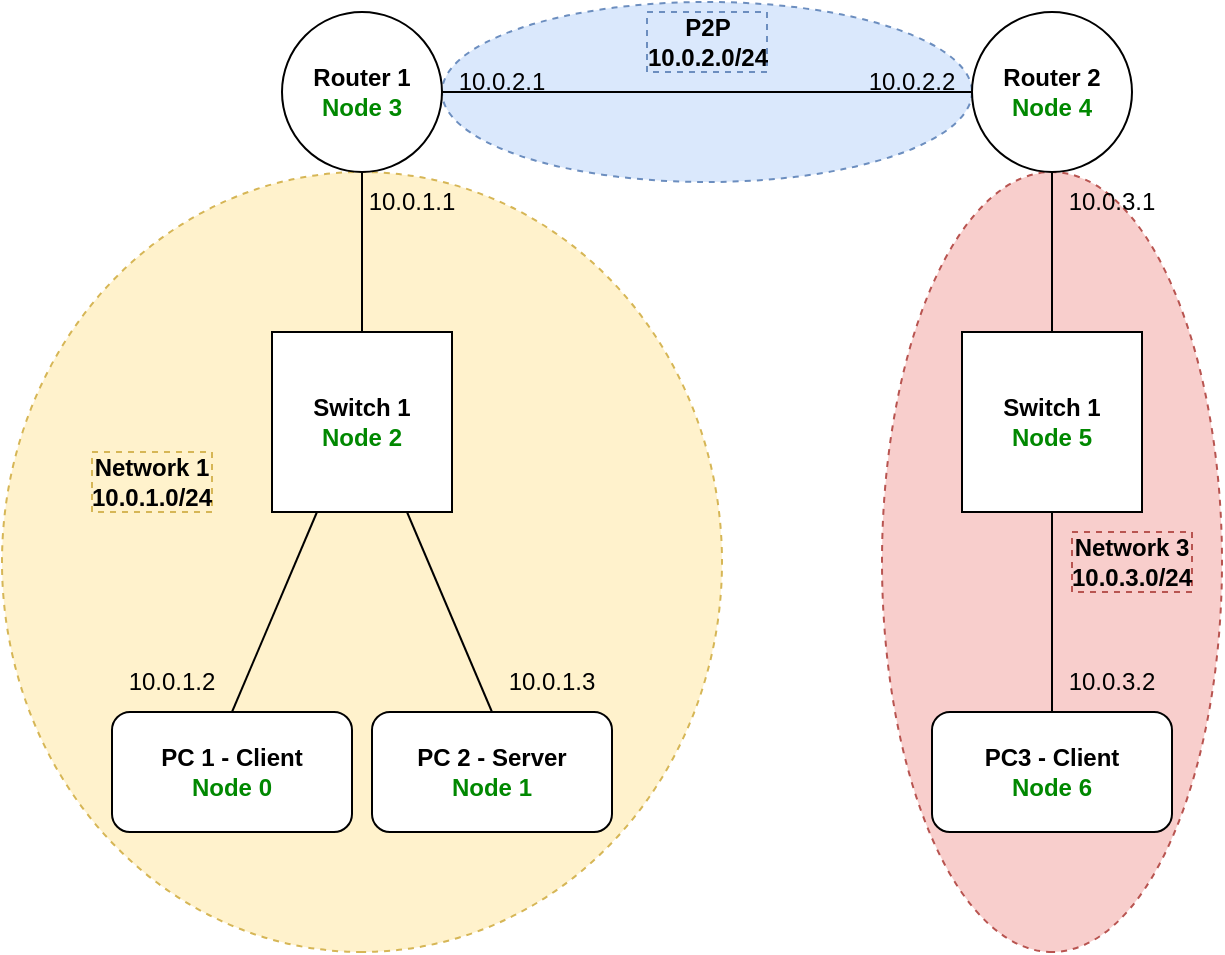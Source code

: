 <mxfile version="26.1.1">
  <diagram name="Page-1" id="Hv5dG85DTdpL7ibihWw3">
    <mxGraphModel dx="1010" dy="587" grid="1" gridSize="10" guides="1" tooltips="1" connect="1" arrows="1" fold="1" page="1" pageScale="1" pageWidth="850" pageHeight="1100" math="0" shadow="0">
      <root>
        <mxCell id="0" />
        <mxCell id="1" parent="0" />
        <mxCell id="srvxrOHvQ5lq2VC3O4od-21" value="" style="ellipse;whiteSpace=wrap;html=1;fillColor=#dae8fc;strokeColor=#6c8ebf;dashed=1;" vertex="1" parent="1">
          <mxGeometry x="275" y="105" width="265" height="90" as="geometry" />
        </mxCell>
        <mxCell id="srvxrOHvQ5lq2VC3O4od-18" value="" style="ellipse;whiteSpace=wrap;html=1;direction=south;fillColor=#f8cecc;strokeColor=#b85450;dashed=1;" vertex="1" parent="1">
          <mxGeometry x="495" y="190" width="170" height="390" as="geometry" />
        </mxCell>
        <mxCell id="srvxrOHvQ5lq2VC3O4od-16" value="" style="ellipse;whiteSpace=wrap;html=1;direction=south;fillColor=#fff2cc;strokeColor=#d6b656;dashed=1;" vertex="1" parent="1">
          <mxGeometry x="55" y="190" width="360" height="390" as="geometry" />
        </mxCell>
        <mxCell id="srvxrOHvQ5lq2VC3O4od-1" value="PC 1 - Client&lt;div&gt;&lt;span style=&quot;color: rgb(0, 136, 0);&quot;&gt;Node 0&lt;/span&gt;&lt;/div&gt;" style="rounded=1;whiteSpace=wrap;html=1;fontStyle=1" vertex="1" parent="1">
          <mxGeometry x="110" y="460" width="120" height="60" as="geometry" />
        </mxCell>
        <mxCell id="srvxrOHvQ5lq2VC3O4od-2" value="PC 2 - Server&lt;div&gt;&lt;span style=&quot;color: rgb(0, 136, 0);&quot;&gt;Node 1&lt;/span&gt;&lt;/div&gt;" style="rounded=1;whiteSpace=wrap;html=1;fontStyle=1" vertex="1" parent="1">
          <mxGeometry x="240" y="460" width="120" height="60" as="geometry" />
        </mxCell>
        <mxCell id="srvxrOHvQ5lq2VC3O4od-3" value="PC3 - Client&lt;div&gt;&lt;span style=&quot;color: rgb(0, 136, 0);&quot;&gt;Node 6&lt;/span&gt;&lt;/div&gt;" style="rounded=1;whiteSpace=wrap;html=1;fontStyle=1" vertex="1" parent="1">
          <mxGeometry x="520" y="460" width="120" height="60" as="geometry" />
        </mxCell>
        <mxCell id="srvxrOHvQ5lq2VC3O4od-4" value="Switch 1&lt;div&gt;&lt;span style=&quot;color: rgb(0, 136, 0);&quot;&gt;Node 2&lt;/span&gt;&lt;/div&gt;" style="whiteSpace=wrap;html=1;aspect=fixed;fontStyle=1" vertex="1" parent="1">
          <mxGeometry x="190" y="270" width="90" height="90" as="geometry" />
        </mxCell>
        <mxCell id="srvxrOHvQ5lq2VC3O4od-5" value="Switch 1&lt;div&gt;&lt;span style=&quot;color: rgb(0, 136, 0);&quot;&gt;Node 5&lt;/span&gt;&lt;/div&gt;" style="whiteSpace=wrap;html=1;aspect=fixed;fontStyle=1" vertex="1" parent="1">
          <mxGeometry x="535" y="270" width="90" height="90" as="geometry" />
        </mxCell>
        <mxCell id="srvxrOHvQ5lq2VC3O4od-6" value="&lt;span&gt;Router 1&lt;/span&gt;&lt;div&gt;&lt;span style=&quot;color: rgb(0, 136, 0);&quot;&gt;&lt;span&gt;Node 3&lt;/span&gt;&lt;/span&gt;&lt;/div&gt;" style="ellipse;whiteSpace=wrap;html=1;aspect=fixed;fontStyle=1" vertex="1" parent="1">
          <mxGeometry x="195" y="110" width="80" height="80" as="geometry" />
        </mxCell>
        <mxCell id="srvxrOHvQ5lq2VC3O4od-7" value="Router 2&lt;div&gt;&lt;span style=&quot;color: rgb(0, 136, 0);&quot;&gt;Node 4&lt;/span&gt;&lt;/div&gt;" style="ellipse;whiteSpace=wrap;html=1;aspect=fixed;fontStyle=1" vertex="1" parent="1">
          <mxGeometry x="540" y="110" width="80" height="80" as="geometry" />
        </mxCell>
        <mxCell id="srvxrOHvQ5lq2VC3O4od-9" value="" style="endArrow=none;html=1;rounded=0;entryX=0.5;entryY=1;entryDx=0;entryDy=0;exitX=0.5;exitY=0;exitDx=0;exitDy=0;fontStyle=1" edge="1" parent="1" source="srvxrOHvQ5lq2VC3O4od-4" target="srvxrOHvQ5lq2VC3O4od-6">
          <mxGeometry width="50" height="50" relative="1" as="geometry">
            <mxPoint x="400" y="330" as="sourcePoint" />
            <mxPoint x="450" y="280" as="targetPoint" />
          </mxGeometry>
        </mxCell>
        <mxCell id="srvxrOHvQ5lq2VC3O4od-10" value="" style="endArrow=none;html=1;rounded=0;entryX=0.75;entryY=1;entryDx=0;entryDy=0;exitX=0.5;exitY=0;exitDx=0;exitDy=0;fontStyle=1" edge="1" parent="1" source="srvxrOHvQ5lq2VC3O4od-2" target="srvxrOHvQ5lq2VC3O4od-4">
          <mxGeometry width="50" height="50" relative="1" as="geometry">
            <mxPoint x="245" y="280" as="sourcePoint" />
            <mxPoint x="245" y="200" as="targetPoint" />
          </mxGeometry>
        </mxCell>
        <mxCell id="srvxrOHvQ5lq2VC3O4od-11" value="" style="endArrow=none;html=1;rounded=0;entryX=0.25;entryY=1;entryDx=0;entryDy=0;exitX=0.5;exitY=0;exitDx=0;exitDy=0;fontStyle=1" edge="1" parent="1" source="srvxrOHvQ5lq2VC3O4od-1" target="srvxrOHvQ5lq2VC3O4od-4">
          <mxGeometry width="50" height="50" relative="1" as="geometry">
            <mxPoint x="300" y="470" as="sourcePoint" />
            <mxPoint x="268" y="370" as="targetPoint" />
          </mxGeometry>
        </mxCell>
        <mxCell id="srvxrOHvQ5lq2VC3O4od-12" value="" style="endArrow=none;html=1;rounded=0;entryX=0.5;entryY=1;entryDx=0;entryDy=0;fontStyle=1" edge="1" parent="1" source="srvxrOHvQ5lq2VC3O4od-3" target="srvxrOHvQ5lq2VC3O4od-5">
          <mxGeometry width="50" height="50" relative="1" as="geometry">
            <mxPoint x="170" y="470" as="sourcePoint" />
            <mxPoint x="223" y="370" as="targetPoint" />
          </mxGeometry>
        </mxCell>
        <mxCell id="srvxrOHvQ5lq2VC3O4od-20" value="" style="endArrow=none;html=1;rounded=0;entryX=0.5;entryY=1;entryDx=0;entryDy=0;exitX=0.5;exitY=0;exitDx=0;exitDy=0;" edge="1" parent="1" source="srvxrOHvQ5lq2VC3O4od-5" target="srvxrOHvQ5lq2VC3O4od-7">
          <mxGeometry width="50" height="50" relative="1" as="geometry">
            <mxPoint x="400" y="330" as="sourcePoint" />
            <mxPoint x="580" y="200" as="targetPoint" />
          </mxGeometry>
        </mxCell>
        <mxCell id="srvxrOHvQ5lq2VC3O4od-22" value="" style="endArrow=none;html=1;rounded=0;entryX=1;entryY=0.5;entryDx=0;entryDy=0;fontStyle=1;exitX=0;exitY=0.5;exitDx=0;exitDy=0;" edge="1" parent="1" source="srvxrOHvQ5lq2VC3O4od-7" target="srvxrOHvQ5lq2VC3O4od-6">
          <mxGeometry width="50" height="50" relative="1" as="geometry">
            <mxPoint x="535" y="180" as="sourcePoint" />
            <mxPoint x="270" y="180" as="targetPoint" />
          </mxGeometry>
        </mxCell>
        <mxCell id="srvxrOHvQ5lq2VC3O4od-26" value="Network 1&lt;div&gt;10.0.1.0/24&lt;/div&gt;" style="text;html=1;align=center;verticalAlign=middle;whiteSpace=wrap;rounded=0;fillColor=#fff2cc;strokeColor=#d6b656;dashed=1;fontStyle=1" vertex="1" parent="1">
          <mxGeometry x="100" y="330" width="60" height="30" as="geometry" />
        </mxCell>
        <mxCell id="srvxrOHvQ5lq2VC3O4od-27" value="P2P&lt;br&gt;&lt;div&gt;10.0.2.0/24&lt;/div&gt;" style="text;html=1;align=center;verticalAlign=middle;whiteSpace=wrap;rounded=0;fillColor=#dae8fc;strokeColor=#6c8ebf;dashed=1;fontStyle=1" vertex="1" parent="1">
          <mxGeometry x="377.5" y="110" width="60" height="30" as="geometry" />
        </mxCell>
        <mxCell id="srvxrOHvQ5lq2VC3O4od-28" value="Network 3&lt;div&gt;10.0.3.0/24&lt;/div&gt;" style="text;html=1;align=center;verticalAlign=middle;whiteSpace=wrap;rounded=0;fillColor=#f8cecc;strokeColor=#b85450;dashed=1;fontStyle=1" vertex="1" parent="1">
          <mxGeometry x="590" y="370" width="60" height="30" as="geometry" />
        </mxCell>
        <mxCell id="srvxrOHvQ5lq2VC3O4od-29" value="10.0.1.1" style="text;html=1;align=center;verticalAlign=middle;whiteSpace=wrap;rounded=0;" vertex="1" parent="1">
          <mxGeometry x="230" y="190" width="60" height="30" as="geometry" />
        </mxCell>
        <mxCell id="srvxrOHvQ5lq2VC3O4od-30" value="10.0.1.2" style="text;html=1;align=center;verticalAlign=middle;whiteSpace=wrap;rounded=0;" vertex="1" parent="1">
          <mxGeometry x="110" y="430" width="60" height="30" as="geometry" />
        </mxCell>
        <mxCell id="srvxrOHvQ5lq2VC3O4od-31" value="10.0.1.3" style="text;html=1;align=center;verticalAlign=middle;whiteSpace=wrap;rounded=0;" vertex="1" parent="1">
          <mxGeometry x="300" y="430" width="60" height="30" as="geometry" />
        </mxCell>
        <mxCell id="srvxrOHvQ5lq2VC3O4od-32" value="10.0.2.1" style="text;html=1;align=center;verticalAlign=middle;whiteSpace=wrap;rounded=0;" vertex="1" parent="1">
          <mxGeometry x="275" y="130" width="60" height="30" as="geometry" />
        </mxCell>
        <mxCell id="srvxrOHvQ5lq2VC3O4od-33" value="10.0.2.2" style="text;html=1;align=center;verticalAlign=middle;whiteSpace=wrap;rounded=0;" vertex="1" parent="1">
          <mxGeometry x="480" y="130" width="60" height="30" as="geometry" />
        </mxCell>
        <mxCell id="srvxrOHvQ5lq2VC3O4od-34" value="10.0.3.1" style="text;html=1;align=center;verticalAlign=middle;whiteSpace=wrap;rounded=0;" vertex="1" parent="1">
          <mxGeometry x="580" y="190" width="60" height="30" as="geometry" />
        </mxCell>
        <mxCell id="srvxrOHvQ5lq2VC3O4od-35" value="10.0.3.2" style="text;html=1;align=center;verticalAlign=middle;whiteSpace=wrap;rounded=0;" vertex="1" parent="1">
          <mxGeometry x="580" y="430" width="60" height="30" as="geometry" />
        </mxCell>
      </root>
    </mxGraphModel>
  </diagram>
</mxfile>

